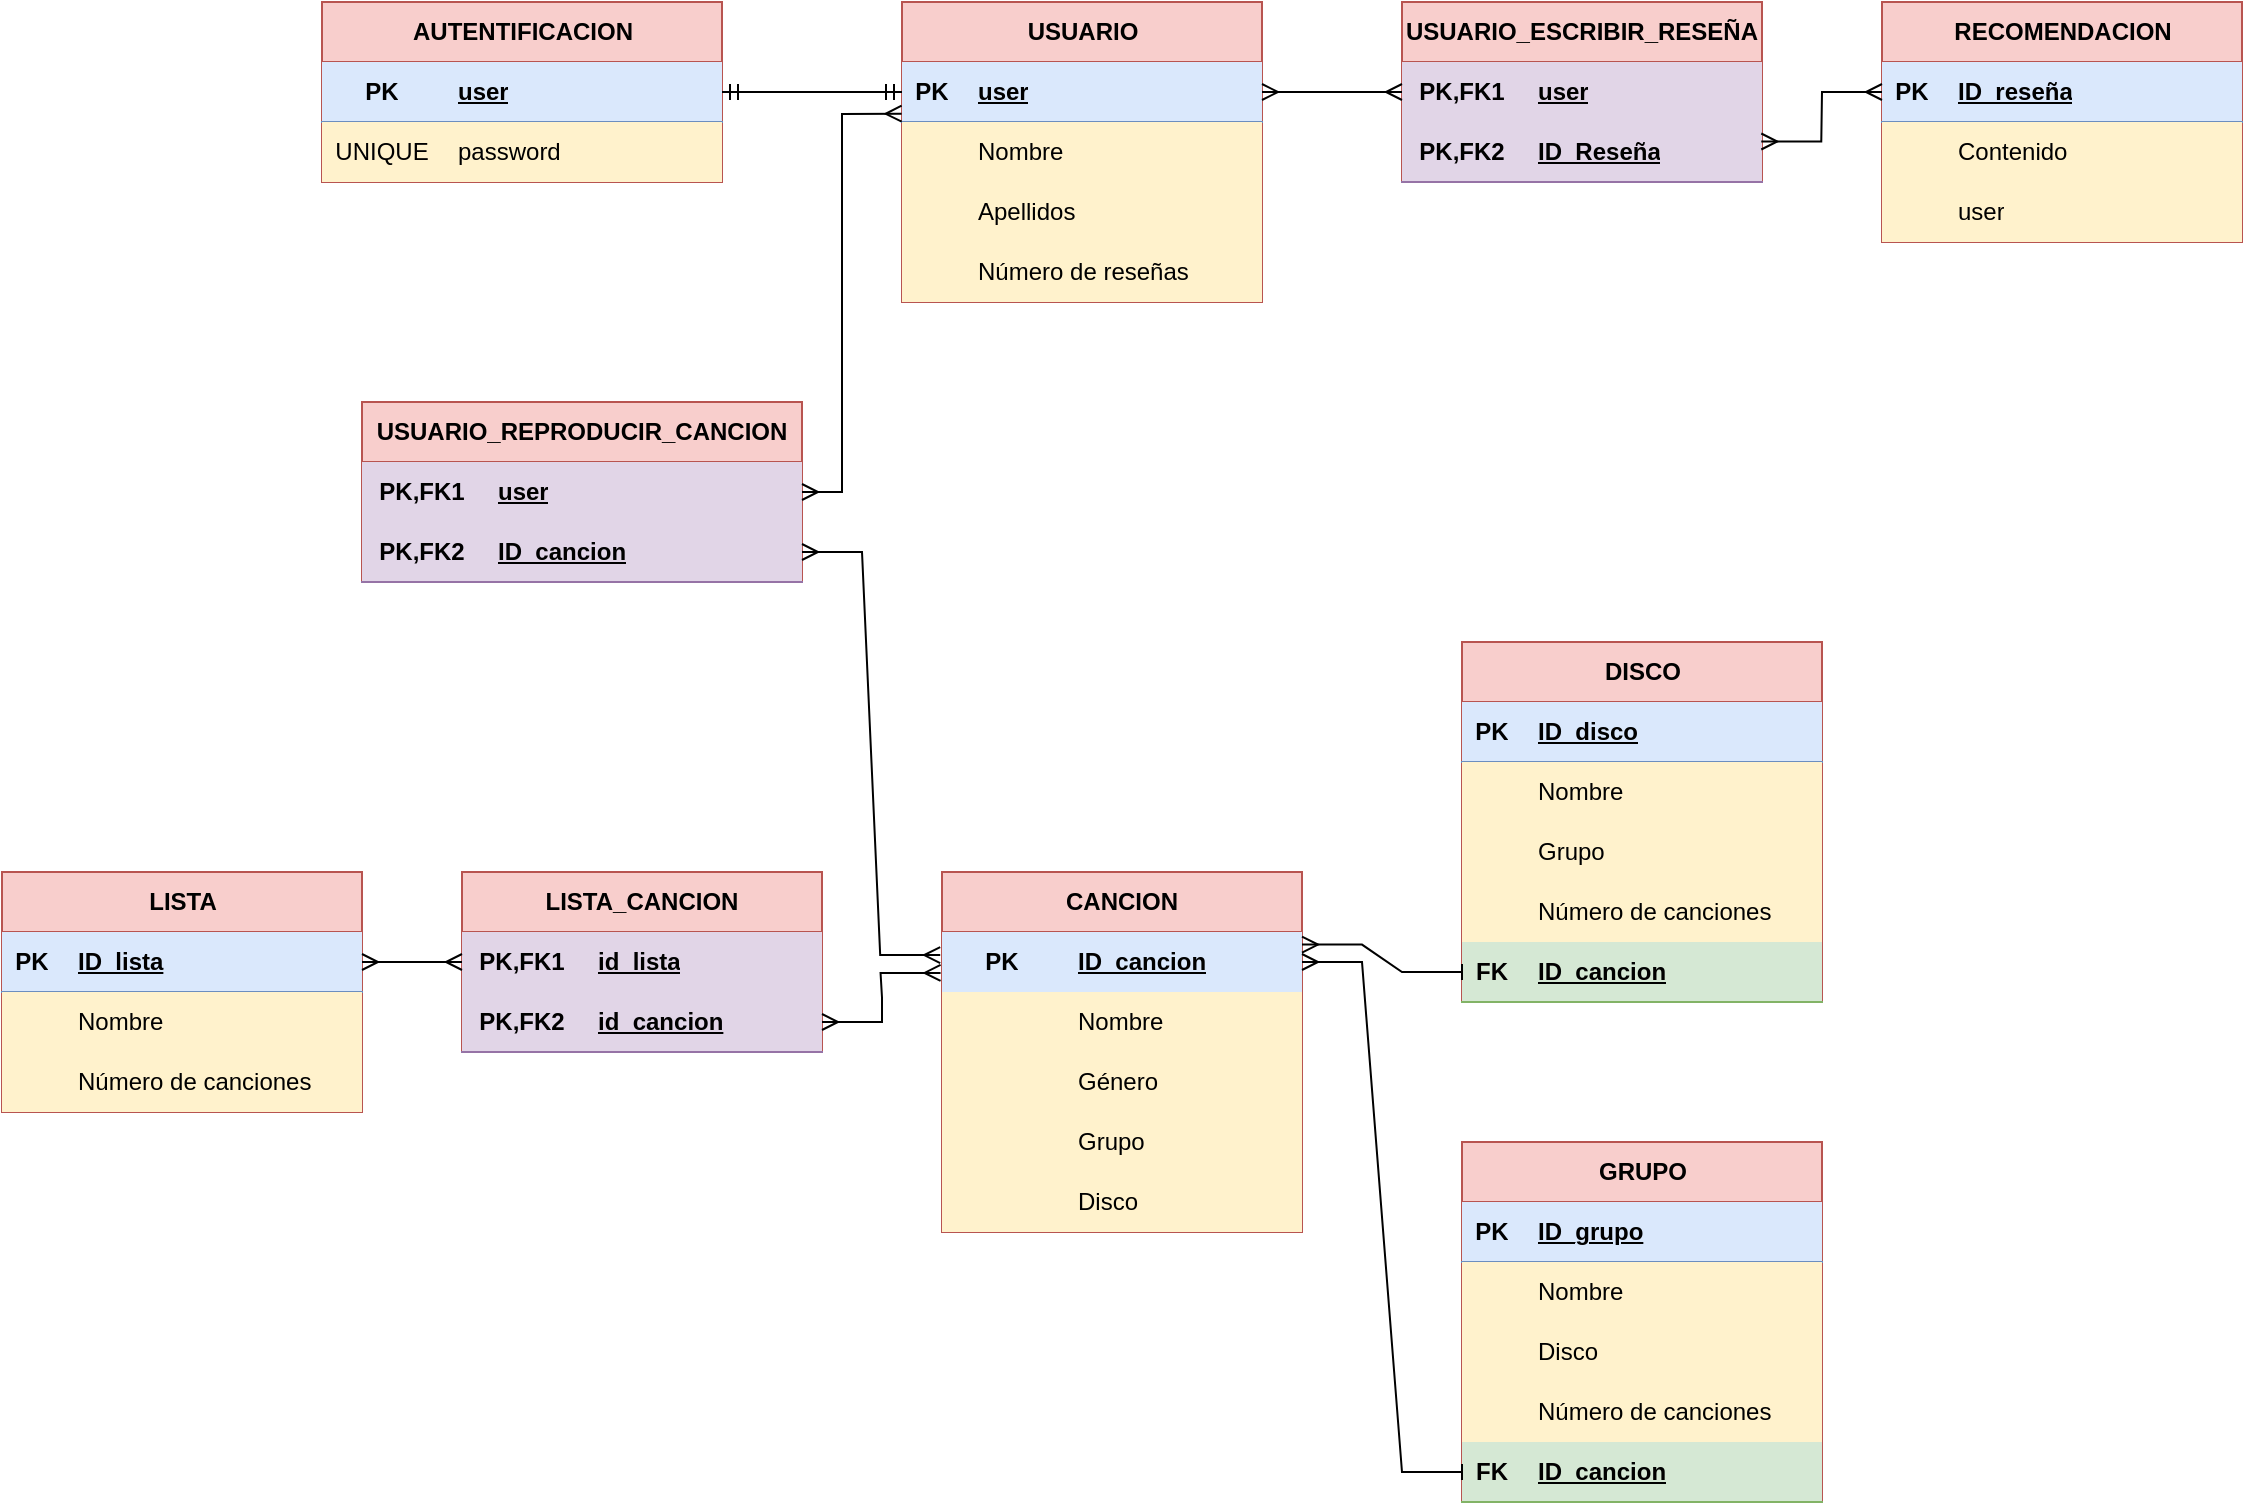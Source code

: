 <mxfile version="22.0.2" type="device">
  <diagram name="Page-1" id="u19qHABAnffXhkkjenkR">
    <mxGraphModel dx="2154" dy="833" grid="1" gridSize="10" guides="1" tooltips="1" connect="1" arrows="1" fold="1" page="1" pageScale="1" pageWidth="827" pageHeight="1169" math="0" shadow="0">
      <root>
        <mxCell id="0" />
        <mxCell id="1" parent="0" />
        <mxCell id="KxIIbMT4BTG4fqo_9uoB-1" value="LISTA" style="shape=table;startSize=30;container=1;collapsible=1;childLayout=tableLayout;fixedRows=1;rowLines=0;fontStyle=1;align=center;resizeLast=1;html=1;fillColor=#f8cecc;strokeColor=#b85450;" parent="1" vertex="1">
          <mxGeometry x="-110" y="505" width="180" height="120" as="geometry" />
        </mxCell>
        <mxCell id="KxIIbMT4BTG4fqo_9uoB-2" value="" style="shape=tableRow;horizontal=0;startSize=0;swimlaneHead=0;swimlaneBody=0;fillColor=#dae8fc;collapsible=0;dropTarget=0;points=[[0,0.5],[1,0.5]];portConstraint=eastwest;top=0;left=0;right=0;bottom=1;strokeColor=#6c8ebf;" parent="KxIIbMT4BTG4fqo_9uoB-1" vertex="1">
          <mxGeometry y="30" width="180" height="30" as="geometry" />
        </mxCell>
        <mxCell id="KxIIbMT4BTG4fqo_9uoB-3" value="PK" style="shape=partialRectangle;connectable=0;fillColor=none;top=0;left=0;bottom=0;right=0;fontStyle=1;overflow=hidden;whiteSpace=wrap;html=1;" parent="KxIIbMT4BTG4fqo_9uoB-2" vertex="1">
          <mxGeometry width="30" height="30" as="geometry">
            <mxRectangle width="30" height="30" as="alternateBounds" />
          </mxGeometry>
        </mxCell>
        <mxCell id="KxIIbMT4BTG4fqo_9uoB-4" value="ID_lista" style="shape=partialRectangle;connectable=0;fillColor=none;top=0;left=0;bottom=0;right=0;align=left;spacingLeft=6;fontStyle=5;overflow=hidden;whiteSpace=wrap;html=1;" parent="KxIIbMT4BTG4fqo_9uoB-2" vertex="1">
          <mxGeometry x="30" width="150" height="30" as="geometry">
            <mxRectangle width="150" height="30" as="alternateBounds" />
          </mxGeometry>
        </mxCell>
        <mxCell id="KxIIbMT4BTG4fqo_9uoB-5" value="" style="shape=tableRow;horizontal=0;startSize=0;swimlaneHead=0;swimlaneBody=0;fillColor=#fff2cc;collapsible=0;dropTarget=0;points=[[0,0.5],[1,0.5]];portConstraint=eastwest;top=0;left=0;right=0;bottom=0;strokeColor=#d6b656;" parent="KxIIbMT4BTG4fqo_9uoB-1" vertex="1">
          <mxGeometry y="60" width="180" height="30" as="geometry" />
        </mxCell>
        <mxCell id="KxIIbMT4BTG4fqo_9uoB-6" value="" style="shape=partialRectangle;connectable=0;fillColor=none;top=0;left=0;bottom=0;right=0;editable=1;overflow=hidden;whiteSpace=wrap;html=1;" parent="KxIIbMT4BTG4fqo_9uoB-5" vertex="1">
          <mxGeometry width="30" height="30" as="geometry">
            <mxRectangle width="30" height="30" as="alternateBounds" />
          </mxGeometry>
        </mxCell>
        <mxCell id="KxIIbMT4BTG4fqo_9uoB-7" value="Nombre" style="shape=partialRectangle;connectable=0;fillColor=none;top=0;left=0;bottom=0;right=0;align=left;spacingLeft=6;overflow=hidden;whiteSpace=wrap;html=1;" parent="KxIIbMT4BTG4fqo_9uoB-5" vertex="1">
          <mxGeometry x="30" width="150" height="30" as="geometry">
            <mxRectangle width="150" height="30" as="alternateBounds" />
          </mxGeometry>
        </mxCell>
        <mxCell id="KxIIbMT4BTG4fqo_9uoB-8" value="" style="shape=tableRow;horizontal=0;startSize=0;swimlaneHead=0;swimlaneBody=0;fillColor=#fff2cc;collapsible=0;dropTarget=0;points=[[0,0.5],[1,0.5]];portConstraint=eastwest;top=0;left=0;right=0;bottom=0;strokeColor=#d6b656;" parent="KxIIbMT4BTG4fqo_9uoB-1" vertex="1">
          <mxGeometry y="90" width="180" height="30" as="geometry" />
        </mxCell>
        <mxCell id="KxIIbMT4BTG4fqo_9uoB-9" value="" style="shape=partialRectangle;connectable=0;fillColor=none;top=0;left=0;bottom=0;right=0;editable=1;overflow=hidden;whiteSpace=wrap;html=1;" parent="KxIIbMT4BTG4fqo_9uoB-8" vertex="1">
          <mxGeometry width="30" height="30" as="geometry">
            <mxRectangle width="30" height="30" as="alternateBounds" />
          </mxGeometry>
        </mxCell>
        <mxCell id="KxIIbMT4BTG4fqo_9uoB-10" value="Número de canciones" style="shape=partialRectangle;connectable=0;fillColor=none;top=0;left=0;bottom=0;right=0;align=left;spacingLeft=6;overflow=hidden;whiteSpace=wrap;html=1;" parent="KxIIbMT4BTG4fqo_9uoB-8" vertex="1">
          <mxGeometry x="30" width="150" height="30" as="geometry">
            <mxRectangle width="150" height="30" as="alternateBounds" />
          </mxGeometry>
        </mxCell>
        <mxCell id="KxIIbMT4BTG4fqo_9uoB-14" value="DISCO" style="shape=table;startSize=30;container=1;collapsible=1;childLayout=tableLayout;fixedRows=1;rowLines=0;fontStyle=1;align=center;resizeLast=1;html=1;fillColor=#f8cecc;strokeColor=#b85450;" parent="1" vertex="1">
          <mxGeometry x="620" y="390" width="180" height="180" as="geometry" />
        </mxCell>
        <mxCell id="KxIIbMT4BTG4fqo_9uoB-15" value="" style="shape=tableRow;horizontal=0;startSize=0;swimlaneHead=0;swimlaneBody=0;fillColor=#dae8fc;collapsible=0;dropTarget=0;points=[[0,0.5],[1,0.5]];portConstraint=eastwest;top=0;left=0;right=0;bottom=1;strokeColor=#6c8ebf;" parent="KxIIbMT4BTG4fqo_9uoB-14" vertex="1">
          <mxGeometry y="30" width="180" height="30" as="geometry" />
        </mxCell>
        <mxCell id="KxIIbMT4BTG4fqo_9uoB-16" value="PK" style="shape=partialRectangle;connectable=0;fillColor=none;top=0;left=0;bottom=0;right=0;fontStyle=1;overflow=hidden;whiteSpace=wrap;html=1;" parent="KxIIbMT4BTG4fqo_9uoB-15" vertex="1">
          <mxGeometry width="30" height="30" as="geometry">
            <mxRectangle width="30" height="30" as="alternateBounds" />
          </mxGeometry>
        </mxCell>
        <mxCell id="KxIIbMT4BTG4fqo_9uoB-17" value="ID_disco" style="shape=partialRectangle;connectable=0;fillColor=none;top=0;left=0;bottom=0;right=0;align=left;spacingLeft=6;fontStyle=5;overflow=hidden;whiteSpace=wrap;html=1;" parent="KxIIbMT4BTG4fqo_9uoB-15" vertex="1">
          <mxGeometry x="30" width="150" height="30" as="geometry">
            <mxRectangle width="150" height="30" as="alternateBounds" />
          </mxGeometry>
        </mxCell>
        <mxCell id="KxIIbMT4BTG4fqo_9uoB-18" value="" style="shape=tableRow;horizontal=0;startSize=0;swimlaneHead=0;swimlaneBody=0;fillColor=#fff2cc;collapsible=0;dropTarget=0;points=[[0,0.5],[1,0.5]];portConstraint=eastwest;top=0;left=0;right=0;bottom=0;strokeColor=#d6b656;" parent="KxIIbMT4BTG4fqo_9uoB-14" vertex="1">
          <mxGeometry y="60" width="180" height="30" as="geometry" />
        </mxCell>
        <mxCell id="KxIIbMT4BTG4fqo_9uoB-19" value="" style="shape=partialRectangle;connectable=0;fillColor=none;top=0;left=0;bottom=0;right=0;editable=1;overflow=hidden;whiteSpace=wrap;html=1;" parent="KxIIbMT4BTG4fqo_9uoB-18" vertex="1">
          <mxGeometry width="30" height="30" as="geometry">
            <mxRectangle width="30" height="30" as="alternateBounds" />
          </mxGeometry>
        </mxCell>
        <mxCell id="KxIIbMT4BTG4fqo_9uoB-20" value="Nombre" style="shape=partialRectangle;connectable=0;fillColor=none;top=0;left=0;bottom=0;right=0;align=left;spacingLeft=6;overflow=hidden;whiteSpace=wrap;html=1;" parent="KxIIbMT4BTG4fqo_9uoB-18" vertex="1">
          <mxGeometry x="30" width="150" height="30" as="geometry">
            <mxRectangle width="150" height="30" as="alternateBounds" />
          </mxGeometry>
        </mxCell>
        <mxCell id="KxIIbMT4BTG4fqo_9uoB-21" value="" style="shape=tableRow;horizontal=0;startSize=0;swimlaneHead=0;swimlaneBody=0;fillColor=#fff2cc;collapsible=0;dropTarget=0;points=[[0,0.5],[1,0.5]];portConstraint=eastwest;top=0;left=0;right=0;bottom=0;strokeColor=#d6b656;" parent="KxIIbMT4BTG4fqo_9uoB-14" vertex="1">
          <mxGeometry y="90" width="180" height="30" as="geometry" />
        </mxCell>
        <mxCell id="KxIIbMT4BTG4fqo_9uoB-22" value="" style="shape=partialRectangle;connectable=0;fillColor=none;top=0;left=0;bottom=0;right=0;editable=1;overflow=hidden;whiteSpace=wrap;html=1;" parent="KxIIbMT4BTG4fqo_9uoB-21" vertex="1">
          <mxGeometry width="30" height="30" as="geometry">
            <mxRectangle width="30" height="30" as="alternateBounds" />
          </mxGeometry>
        </mxCell>
        <mxCell id="KxIIbMT4BTG4fqo_9uoB-23" value="Grupo" style="shape=partialRectangle;connectable=0;fillColor=none;top=0;left=0;bottom=0;right=0;align=left;spacingLeft=6;overflow=hidden;whiteSpace=wrap;html=1;" parent="KxIIbMT4BTG4fqo_9uoB-21" vertex="1">
          <mxGeometry x="30" width="150" height="30" as="geometry">
            <mxRectangle width="150" height="30" as="alternateBounds" />
          </mxGeometry>
        </mxCell>
        <mxCell id="KxIIbMT4BTG4fqo_9uoB-24" value="" style="shape=tableRow;horizontal=0;startSize=0;swimlaneHead=0;swimlaneBody=0;fillColor=#fff2cc;collapsible=0;dropTarget=0;points=[[0,0.5],[1,0.5]];portConstraint=eastwest;top=0;left=0;right=0;bottom=0;strokeColor=#d6b656;" parent="KxIIbMT4BTG4fqo_9uoB-14" vertex="1">
          <mxGeometry y="120" width="180" height="30" as="geometry" />
        </mxCell>
        <mxCell id="KxIIbMT4BTG4fqo_9uoB-25" value="" style="shape=partialRectangle;connectable=0;fillColor=none;top=0;left=0;bottom=0;right=0;editable=1;overflow=hidden;whiteSpace=wrap;html=1;" parent="KxIIbMT4BTG4fqo_9uoB-24" vertex="1">
          <mxGeometry width="30" height="30" as="geometry">
            <mxRectangle width="30" height="30" as="alternateBounds" />
          </mxGeometry>
        </mxCell>
        <mxCell id="KxIIbMT4BTG4fqo_9uoB-26" value="Número de canciones" style="shape=partialRectangle;connectable=0;fillColor=none;top=0;left=0;bottom=0;right=0;align=left;spacingLeft=6;overflow=hidden;whiteSpace=wrap;html=1;" parent="KxIIbMT4BTG4fqo_9uoB-24" vertex="1">
          <mxGeometry x="30" width="150" height="30" as="geometry">
            <mxRectangle width="150" height="30" as="alternateBounds" />
          </mxGeometry>
        </mxCell>
        <mxCell id="KxIIbMT4BTG4fqo_9uoB-62" value="" style="shape=tableRow;horizontal=0;startSize=0;swimlaneHead=0;swimlaneBody=0;fillColor=#d5e8d4;collapsible=0;dropTarget=0;points=[[0,0.5],[1,0.5]];portConstraint=eastwest;top=0;left=0;right=0;bottom=1;strokeColor=#82b366;" parent="KxIIbMT4BTG4fqo_9uoB-14" vertex="1">
          <mxGeometry y="150" width="180" height="30" as="geometry" />
        </mxCell>
        <mxCell id="KxIIbMT4BTG4fqo_9uoB-63" value="FK" style="shape=partialRectangle;connectable=0;fillColor=none;top=0;left=0;bottom=0;right=0;fontStyle=1;overflow=hidden;whiteSpace=wrap;html=1;" parent="KxIIbMT4BTG4fqo_9uoB-62" vertex="1">
          <mxGeometry width="30" height="30" as="geometry">
            <mxRectangle width="30" height="30" as="alternateBounds" />
          </mxGeometry>
        </mxCell>
        <mxCell id="KxIIbMT4BTG4fqo_9uoB-64" value="ID_cancion" style="shape=partialRectangle;connectable=0;fillColor=none;top=0;left=0;bottom=0;right=0;align=left;spacingLeft=6;fontStyle=5;overflow=hidden;whiteSpace=wrap;html=1;" parent="KxIIbMT4BTG4fqo_9uoB-62" vertex="1">
          <mxGeometry x="30" width="150" height="30" as="geometry">
            <mxRectangle width="150" height="30" as="alternateBounds" />
          </mxGeometry>
        </mxCell>
        <mxCell id="KxIIbMT4BTG4fqo_9uoB-27" value="CANCION" style="shape=table;startSize=30;container=1;collapsible=1;childLayout=tableLayout;fixedRows=1;rowLines=0;fontStyle=1;align=center;resizeLast=1;html=1;whiteSpace=wrap;fillColor=#f8cecc;strokeColor=#b85450;" parent="1" vertex="1">
          <mxGeometry x="360" y="505" width="180" height="180" as="geometry" />
        </mxCell>
        <mxCell id="KxIIbMT4BTG4fqo_9uoB-28" value="" style="shape=tableRow;horizontal=0;startSize=0;swimlaneHead=0;swimlaneBody=0;fillColor=#dae8fc;collapsible=0;dropTarget=0;points=[[0,0.5],[1,0.5]];portConstraint=eastwest;top=0;left=0;right=0;bottom=0;html=1;strokeColor=#6c8ebf;" parent="KxIIbMT4BTG4fqo_9uoB-27" vertex="1">
          <mxGeometry y="30" width="180" height="30" as="geometry" />
        </mxCell>
        <mxCell id="KxIIbMT4BTG4fqo_9uoB-29" value="PK" style="shape=partialRectangle;connectable=0;fillColor=none;top=0;left=0;bottom=0;right=0;fontStyle=1;overflow=hidden;html=1;whiteSpace=wrap;" parent="KxIIbMT4BTG4fqo_9uoB-28" vertex="1">
          <mxGeometry width="60" height="30" as="geometry">
            <mxRectangle width="60" height="30" as="alternateBounds" />
          </mxGeometry>
        </mxCell>
        <mxCell id="KxIIbMT4BTG4fqo_9uoB-30" value="ID_cancion" style="shape=partialRectangle;connectable=0;fillColor=none;top=0;left=0;bottom=0;right=0;align=left;spacingLeft=6;fontStyle=5;overflow=hidden;html=1;whiteSpace=wrap;" parent="KxIIbMT4BTG4fqo_9uoB-28" vertex="1">
          <mxGeometry x="60" width="120" height="30" as="geometry">
            <mxRectangle width="120" height="30" as="alternateBounds" />
          </mxGeometry>
        </mxCell>
        <mxCell id="KxIIbMT4BTG4fqo_9uoB-34" value="" style="shape=tableRow;horizontal=0;startSize=0;swimlaneHead=0;swimlaneBody=0;fillColor=#fff2cc;collapsible=0;dropTarget=0;points=[[0,0.5],[1,0.5]];portConstraint=eastwest;top=0;left=0;right=0;bottom=0;html=1;strokeColor=#d6b656;" parent="KxIIbMT4BTG4fqo_9uoB-27" vertex="1">
          <mxGeometry y="60" width="180" height="30" as="geometry" />
        </mxCell>
        <mxCell id="KxIIbMT4BTG4fqo_9uoB-35" value="" style="shape=partialRectangle;connectable=0;fillColor=none;top=0;left=0;bottom=0;right=0;editable=1;overflow=hidden;html=1;whiteSpace=wrap;" parent="KxIIbMT4BTG4fqo_9uoB-34" vertex="1">
          <mxGeometry width="60" height="30" as="geometry">
            <mxRectangle width="60" height="30" as="alternateBounds" />
          </mxGeometry>
        </mxCell>
        <mxCell id="KxIIbMT4BTG4fqo_9uoB-36" value="Nombre" style="shape=partialRectangle;connectable=0;fillColor=none;top=0;left=0;bottom=0;right=0;align=left;spacingLeft=6;overflow=hidden;html=1;whiteSpace=wrap;" parent="KxIIbMT4BTG4fqo_9uoB-34" vertex="1">
          <mxGeometry x="60" width="120" height="30" as="geometry">
            <mxRectangle width="120" height="30" as="alternateBounds" />
          </mxGeometry>
        </mxCell>
        <mxCell id="KxIIbMT4BTG4fqo_9uoB-37" value="" style="shape=tableRow;horizontal=0;startSize=0;swimlaneHead=0;swimlaneBody=0;fillColor=#fff2cc;collapsible=0;dropTarget=0;points=[[0,0.5],[1,0.5]];portConstraint=eastwest;top=0;left=0;right=0;bottom=0;html=1;strokeColor=#d6b656;" parent="KxIIbMT4BTG4fqo_9uoB-27" vertex="1">
          <mxGeometry y="90" width="180" height="30" as="geometry" />
        </mxCell>
        <mxCell id="KxIIbMT4BTG4fqo_9uoB-38" value="" style="shape=partialRectangle;connectable=0;fillColor=none;top=0;left=0;bottom=0;right=0;editable=1;overflow=hidden;html=1;whiteSpace=wrap;" parent="KxIIbMT4BTG4fqo_9uoB-37" vertex="1">
          <mxGeometry width="60" height="30" as="geometry">
            <mxRectangle width="60" height="30" as="alternateBounds" />
          </mxGeometry>
        </mxCell>
        <mxCell id="KxIIbMT4BTG4fqo_9uoB-39" value="Género" style="shape=partialRectangle;connectable=0;fillColor=none;top=0;left=0;bottom=0;right=0;align=left;spacingLeft=6;overflow=hidden;html=1;whiteSpace=wrap;" parent="KxIIbMT4BTG4fqo_9uoB-37" vertex="1">
          <mxGeometry x="60" width="120" height="30" as="geometry">
            <mxRectangle width="120" height="30" as="alternateBounds" />
          </mxGeometry>
        </mxCell>
        <mxCell id="KxIIbMT4BTG4fqo_9uoB-40" value="" style="shape=tableRow;horizontal=0;startSize=0;swimlaneHead=0;swimlaneBody=0;fillColor=#fff2cc;collapsible=0;dropTarget=0;points=[[0,0.5],[1,0.5]];portConstraint=eastwest;top=0;left=0;right=0;bottom=0;html=1;strokeColor=#d6b656;" parent="KxIIbMT4BTG4fqo_9uoB-27" vertex="1">
          <mxGeometry y="120" width="180" height="30" as="geometry" />
        </mxCell>
        <mxCell id="KxIIbMT4BTG4fqo_9uoB-41" value="" style="shape=partialRectangle;connectable=0;fillColor=none;top=0;left=0;bottom=0;right=0;editable=1;overflow=hidden;html=1;whiteSpace=wrap;" parent="KxIIbMT4BTG4fqo_9uoB-40" vertex="1">
          <mxGeometry width="60" height="30" as="geometry">
            <mxRectangle width="60" height="30" as="alternateBounds" />
          </mxGeometry>
        </mxCell>
        <mxCell id="KxIIbMT4BTG4fqo_9uoB-42" value="Grupo" style="shape=partialRectangle;connectable=0;fillColor=none;top=0;left=0;bottom=0;right=0;align=left;spacingLeft=6;overflow=hidden;html=1;whiteSpace=wrap;" parent="KxIIbMT4BTG4fqo_9uoB-40" vertex="1">
          <mxGeometry x="60" width="120" height="30" as="geometry">
            <mxRectangle width="120" height="30" as="alternateBounds" />
          </mxGeometry>
        </mxCell>
        <mxCell id="KxIIbMT4BTG4fqo_9uoB-43" value="" style="shape=tableRow;horizontal=0;startSize=0;swimlaneHead=0;swimlaneBody=0;fillColor=#fff2cc;collapsible=0;dropTarget=0;points=[[0,0.5],[1,0.5]];portConstraint=eastwest;top=0;left=0;right=0;bottom=0;html=1;strokeColor=#d6b656;" parent="KxIIbMT4BTG4fqo_9uoB-27" vertex="1">
          <mxGeometry y="150" width="180" height="30" as="geometry" />
        </mxCell>
        <mxCell id="KxIIbMT4BTG4fqo_9uoB-44" value="" style="shape=partialRectangle;connectable=0;fillColor=none;top=0;left=0;bottom=0;right=0;editable=1;overflow=hidden;html=1;whiteSpace=wrap;" parent="KxIIbMT4BTG4fqo_9uoB-43" vertex="1">
          <mxGeometry width="60" height="30" as="geometry">
            <mxRectangle width="60" height="30" as="alternateBounds" />
          </mxGeometry>
        </mxCell>
        <mxCell id="KxIIbMT4BTG4fqo_9uoB-45" value="Disco" style="shape=partialRectangle;connectable=0;fillColor=none;top=0;left=0;bottom=0;right=0;align=left;spacingLeft=6;overflow=hidden;html=1;whiteSpace=wrap;" parent="KxIIbMT4BTG4fqo_9uoB-43" vertex="1">
          <mxGeometry x="60" width="120" height="30" as="geometry">
            <mxRectangle width="120" height="30" as="alternateBounds" />
          </mxGeometry>
        </mxCell>
        <mxCell id="KxIIbMT4BTG4fqo_9uoB-47" value="LISTA_CANCION" style="shape=table;startSize=30;container=1;collapsible=1;childLayout=tableLayout;fixedRows=1;rowLines=0;fontStyle=1;align=center;resizeLast=1;html=1;whiteSpace=wrap;fillColor=#f8cecc;strokeColor=#b85450;" parent="1" vertex="1">
          <mxGeometry x="120" y="505" width="180" height="90" as="geometry" />
        </mxCell>
        <mxCell id="KxIIbMT4BTG4fqo_9uoB-48" value="" style="shape=tableRow;horizontal=0;startSize=0;swimlaneHead=0;swimlaneBody=0;fillColor=#e1d5e7;collapsible=0;dropTarget=0;points=[[0,0.5],[1,0.5]];portConstraint=eastwest;top=0;left=0;right=0;bottom=0;html=1;strokeColor=#9673a6;" parent="KxIIbMT4BTG4fqo_9uoB-47" vertex="1">
          <mxGeometry y="30" width="180" height="30" as="geometry" />
        </mxCell>
        <mxCell id="KxIIbMT4BTG4fqo_9uoB-49" value="PK,FK1" style="shape=partialRectangle;connectable=0;fillColor=none;top=0;left=0;bottom=0;right=0;fontStyle=1;overflow=hidden;html=1;whiteSpace=wrap;" parent="KxIIbMT4BTG4fqo_9uoB-48" vertex="1">
          <mxGeometry width="60" height="30" as="geometry">
            <mxRectangle width="60" height="30" as="alternateBounds" />
          </mxGeometry>
        </mxCell>
        <mxCell id="KxIIbMT4BTG4fqo_9uoB-50" value="id_lista" style="shape=partialRectangle;connectable=0;fillColor=none;top=0;left=0;bottom=0;right=0;align=left;spacingLeft=6;fontStyle=5;overflow=hidden;html=1;whiteSpace=wrap;" parent="KxIIbMT4BTG4fqo_9uoB-48" vertex="1">
          <mxGeometry x="60" width="120" height="30" as="geometry">
            <mxRectangle width="120" height="30" as="alternateBounds" />
          </mxGeometry>
        </mxCell>
        <mxCell id="KxIIbMT4BTG4fqo_9uoB-51" value="" style="shape=tableRow;horizontal=0;startSize=0;swimlaneHead=0;swimlaneBody=0;fillColor=#e1d5e7;collapsible=0;dropTarget=0;points=[[0,0.5],[1,0.5]];portConstraint=eastwest;top=0;left=0;right=0;bottom=1;html=1;strokeColor=#9673a6;" parent="KxIIbMT4BTG4fqo_9uoB-47" vertex="1">
          <mxGeometry y="60" width="180" height="30" as="geometry" />
        </mxCell>
        <mxCell id="KxIIbMT4BTG4fqo_9uoB-52" value="PK,FK2" style="shape=partialRectangle;connectable=0;fillColor=none;top=0;left=0;bottom=0;right=0;fontStyle=1;overflow=hidden;html=1;whiteSpace=wrap;" parent="KxIIbMT4BTG4fqo_9uoB-51" vertex="1">
          <mxGeometry width="60" height="30" as="geometry">
            <mxRectangle width="60" height="30" as="alternateBounds" />
          </mxGeometry>
        </mxCell>
        <mxCell id="KxIIbMT4BTG4fqo_9uoB-53" value="id_cancion" style="shape=partialRectangle;connectable=0;fillColor=none;top=0;left=0;bottom=0;right=0;align=left;spacingLeft=6;fontStyle=5;overflow=hidden;html=1;whiteSpace=wrap;" parent="KxIIbMT4BTG4fqo_9uoB-51" vertex="1">
          <mxGeometry x="60" width="120" height="30" as="geometry">
            <mxRectangle width="120" height="30" as="alternateBounds" />
          </mxGeometry>
        </mxCell>
        <mxCell id="KxIIbMT4BTG4fqo_9uoB-60" value="" style="edgeStyle=entityRelationEdgeStyle;fontSize=12;html=1;endArrow=ERmany;startArrow=ERmany;rounded=0;exitX=1;exitY=0.5;exitDx=0;exitDy=0;entryX=0;entryY=0.5;entryDx=0;entryDy=0;" parent="1" source="KxIIbMT4BTG4fqo_9uoB-2" target="KxIIbMT4BTG4fqo_9uoB-48" edge="1">
          <mxGeometry width="100" height="100" relative="1" as="geometry">
            <mxPoint x="220" y="110" as="sourcePoint" />
            <mxPoint x="320" y="10" as="targetPoint" />
          </mxGeometry>
        </mxCell>
        <mxCell id="KxIIbMT4BTG4fqo_9uoB-61" value="" style="edgeStyle=entityRelationEdgeStyle;fontSize=12;html=1;endArrow=ERmany;startArrow=ERmany;rounded=0;exitX=1;exitY=0.5;exitDx=0;exitDy=0;entryX=-0.004;entryY=0.683;entryDx=0;entryDy=0;entryPerimeter=0;" parent="1" source="KxIIbMT4BTG4fqo_9uoB-51" target="KxIIbMT4BTG4fqo_9uoB-28" edge="1">
          <mxGeometry width="100" height="100" relative="1" as="geometry">
            <mxPoint x="414" y="260" as="sourcePoint" />
            <mxPoint x="490" y="480" as="targetPoint" />
            <Array as="points">
              <mxPoint x="514" y="130" />
            </Array>
          </mxGeometry>
        </mxCell>
        <mxCell id="KxIIbMT4BTG4fqo_9uoB-66" value="" style="edgeStyle=entityRelationEdgeStyle;fontSize=12;html=1;endArrow=baseDash;rounded=0;entryX=0;entryY=0.5;entryDx=0;entryDy=0;endFill=0;startArrow=ERmany;startFill=0;exitX=1;exitY=0.21;exitDx=0;exitDy=0;exitPerimeter=0;" parent="1" source="KxIIbMT4BTG4fqo_9uoB-28" target="KxIIbMT4BTG4fqo_9uoB-62" edge="1">
          <mxGeometry width="100" height="100" relative="1" as="geometry">
            <mxPoint x="690" y="475" as="sourcePoint" />
            <mxPoint x="850" as="targetPoint" />
          </mxGeometry>
        </mxCell>
        <mxCell id="KxIIbMT4BTG4fqo_9uoB-67" value="AUTENTIFICACION" style="shape=table;startSize=30;container=1;collapsible=1;childLayout=tableLayout;fixedRows=1;rowLines=0;fontStyle=1;align=center;resizeLast=1;html=1;fillColor=#f8cecc;strokeColor=#b85450;" parent="1" vertex="1">
          <mxGeometry x="50" y="70" width="200" height="90" as="geometry" />
        </mxCell>
        <mxCell id="KxIIbMT4BTG4fqo_9uoB-68" value="" style="shape=tableRow;horizontal=0;startSize=0;swimlaneHead=0;swimlaneBody=0;fillColor=#dae8fc;collapsible=0;dropTarget=0;points=[[0,0.5],[1,0.5]];portConstraint=eastwest;top=0;left=0;right=0;bottom=1;strokeColor=#6c8ebf;" parent="KxIIbMT4BTG4fqo_9uoB-67" vertex="1">
          <mxGeometry y="30" width="200" height="30" as="geometry" />
        </mxCell>
        <mxCell id="KxIIbMT4BTG4fqo_9uoB-69" value="PK" style="shape=partialRectangle;connectable=0;fillColor=none;top=0;left=0;bottom=0;right=0;fontStyle=1;overflow=hidden;whiteSpace=wrap;html=1;" parent="KxIIbMT4BTG4fqo_9uoB-68" vertex="1">
          <mxGeometry width="60" height="30" as="geometry">
            <mxRectangle width="60" height="30" as="alternateBounds" />
          </mxGeometry>
        </mxCell>
        <mxCell id="KxIIbMT4BTG4fqo_9uoB-70" value="user" style="shape=partialRectangle;connectable=0;fillColor=none;top=0;left=0;bottom=0;right=0;align=left;spacingLeft=6;fontStyle=5;overflow=hidden;whiteSpace=wrap;html=1;" parent="KxIIbMT4BTG4fqo_9uoB-68" vertex="1">
          <mxGeometry x="60" width="140" height="30" as="geometry">
            <mxRectangle width="140" height="30" as="alternateBounds" />
          </mxGeometry>
        </mxCell>
        <mxCell id="KxIIbMT4BTG4fqo_9uoB-71" value="" style="shape=tableRow;horizontal=0;startSize=0;swimlaneHead=0;swimlaneBody=0;fillColor=#fff2cc;collapsible=0;dropTarget=0;points=[[0,0.5],[1,0.5]];portConstraint=eastwest;top=0;left=0;right=0;bottom=0;strokeColor=#d6b656;" parent="KxIIbMT4BTG4fqo_9uoB-67" vertex="1">
          <mxGeometry y="60" width="200" height="30" as="geometry" />
        </mxCell>
        <mxCell id="KxIIbMT4BTG4fqo_9uoB-72" value="UNIQUE" style="shape=partialRectangle;connectable=0;fillColor=none;top=0;left=0;bottom=0;right=0;editable=1;overflow=hidden;whiteSpace=wrap;html=1;" parent="KxIIbMT4BTG4fqo_9uoB-71" vertex="1">
          <mxGeometry width="60" height="30" as="geometry">
            <mxRectangle width="60" height="30" as="alternateBounds" />
          </mxGeometry>
        </mxCell>
        <mxCell id="KxIIbMT4BTG4fqo_9uoB-73" value="password" style="shape=partialRectangle;connectable=0;fillColor=none;top=0;left=0;bottom=0;right=0;align=left;spacingLeft=6;overflow=hidden;whiteSpace=wrap;html=1;" parent="KxIIbMT4BTG4fqo_9uoB-71" vertex="1">
          <mxGeometry x="60" width="140" height="30" as="geometry">
            <mxRectangle width="140" height="30" as="alternateBounds" />
          </mxGeometry>
        </mxCell>
        <mxCell id="KxIIbMT4BTG4fqo_9uoB-80" value="GRUPO" style="shape=table;startSize=30;container=1;collapsible=1;childLayout=tableLayout;fixedRows=1;rowLines=0;fontStyle=1;align=center;resizeLast=1;html=1;fillColor=#f8cecc;strokeColor=#b85450;" parent="1" vertex="1">
          <mxGeometry x="620" y="640" width="180" height="180" as="geometry" />
        </mxCell>
        <mxCell id="KxIIbMT4BTG4fqo_9uoB-81" value="" style="shape=tableRow;horizontal=0;startSize=0;swimlaneHead=0;swimlaneBody=0;fillColor=#dae8fc;collapsible=0;dropTarget=0;points=[[0,0.5],[1,0.5]];portConstraint=eastwest;top=0;left=0;right=0;bottom=1;strokeColor=#6c8ebf;" parent="KxIIbMT4BTG4fqo_9uoB-80" vertex="1">
          <mxGeometry y="30" width="180" height="30" as="geometry" />
        </mxCell>
        <mxCell id="KxIIbMT4BTG4fqo_9uoB-82" value="PK" style="shape=partialRectangle;connectable=0;fillColor=none;top=0;left=0;bottom=0;right=0;fontStyle=1;overflow=hidden;whiteSpace=wrap;html=1;" parent="KxIIbMT4BTG4fqo_9uoB-81" vertex="1">
          <mxGeometry width="30" height="30" as="geometry">
            <mxRectangle width="30" height="30" as="alternateBounds" />
          </mxGeometry>
        </mxCell>
        <mxCell id="KxIIbMT4BTG4fqo_9uoB-83" value="ID_grupo" style="shape=partialRectangle;connectable=0;fillColor=none;top=0;left=0;bottom=0;right=0;align=left;spacingLeft=6;fontStyle=5;overflow=hidden;whiteSpace=wrap;html=1;" parent="KxIIbMT4BTG4fqo_9uoB-81" vertex="1">
          <mxGeometry x="30" width="150" height="30" as="geometry">
            <mxRectangle width="150" height="30" as="alternateBounds" />
          </mxGeometry>
        </mxCell>
        <mxCell id="KxIIbMT4BTG4fqo_9uoB-84" value="" style="shape=tableRow;horizontal=0;startSize=0;swimlaneHead=0;swimlaneBody=0;fillColor=#fff2cc;collapsible=0;dropTarget=0;points=[[0,0.5],[1,0.5]];portConstraint=eastwest;top=0;left=0;right=0;bottom=0;strokeColor=#d6b656;" parent="KxIIbMT4BTG4fqo_9uoB-80" vertex="1">
          <mxGeometry y="60" width="180" height="30" as="geometry" />
        </mxCell>
        <mxCell id="KxIIbMT4BTG4fqo_9uoB-85" value="" style="shape=partialRectangle;connectable=0;fillColor=none;top=0;left=0;bottom=0;right=0;editable=1;overflow=hidden;whiteSpace=wrap;html=1;" parent="KxIIbMT4BTG4fqo_9uoB-84" vertex="1">
          <mxGeometry width="30" height="30" as="geometry">
            <mxRectangle width="30" height="30" as="alternateBounds" />
          </mxGeometry>
        </mxCell>
        <mxCell id="KxIIbMT4BTG4fqo_9uoB-86" value="Nombre" style="shape=partialRectangle;connectable=0;fillColor=none;top=0;left=0;bottom=0;right=0;align=left;spacingLeft=6;overflow=hidden;whiteSpace=wrap;html=1;" parent="KxIIbMT4BTG4fqo_9uoB-84" vertex="1">
          <mxGeometry x="30" width="150" height="30" as="geometry">
            <mxRectangle width="150" height="30" as="alternateBounds" />
          </mxGeometry>
        </mxCell>
        <mxCell id="KxIIbMT4BTG4fqo_9uoB-87" value="" style="shape=tableRow;horizontal=0;startSize=0;swimlaneHead=0;swimlaneBody=0;fillColor=#fff2cc;collapsible=0;dropTarget=0;points=[[0,0.5],[1,0.5]];portConstraint=eastwest;top=0;left=0;right=0;bottom=0;strokeColor=#d6b656;" parent="KxIIbMT4BTG4fqo_9uoB-80" vertex="1">
          <mxGeometry y="90" width="180" height="30" as="geometry" />
        </mxCell>
        <mxCell id="KxIIbMT4BTG4fqo_9uoB-88" value="" style="shape=partialRectangle;connectable=0;fillColor=none;top=0;left=0;bottom=0;right=0;editable=1;overflow=hidden;whiteSpace=wrap;html=1;" parent="KxIIbMT4BTG4fqo_9uoB-87" vertex="1">
          <mxGeometry width="30" height="30" as="geometry">
            <mxRectangle width="30" height="30" as="alternateBounds" />
          </mxGeometry>
        </mxCell>
        <mxCell id="KxIIbMT4BTG4fqo_9uoB-89" value="Disco" style="shape=partialRectangle;connectable=0;fillColor=none;top=0;left=0;bottom=0;right=0;align=left;spacingLeft=6;overflow=hidden;whiteSpace=wrap;html=1;" parent="KxIIbMT4BTG4fqo_9uoB-87" vertex="1">
          <mxGeometry x="30" width="150" height="30" as="geometry">
            <mxRectangle width="150" height="30" as="alternateBounds" />
          </mxGeometry>
        </mxCell>
        <mxCell id="KxIIbMT4BTG4fqo_9uoB-90" value="" style="shape=tableRow;horizontal=0;startSize=0;swimlaneHead=0;swimlaneBody=0;fillColor=#fff2cc;collapsible=0;dropTarget=0;points=[[0,0.5],[1,0.5]];portConstraint=eastwest;top=0;left=0;right=0;bottom=0;strokeColor=#d6b656;" parent="KxIIbMT4BTG4fqo_9uoB-80" vertex="1">
          <mxGeometry y="120" width="180" height="30" as="geometry" />
        </mxCell>
        <mxCell id="KxIIbMT4BTG4fqo_9uoB-91" value="" style="shape=partialRectangle;connectable=0;fillColor=none;top=0;left=0;bottom=0;right=0;editable=1;overflow=hidden;whiteSpace=wrap;html=1;" parent="KxIIbMT4BTG4fqo_9uoB-90" vertex="1">
          <mxGeometry width="30" height="30" as="geometry">
            <mxRectangle width="30" height="30" as="alternateBounds" />
          </mxGeometry>
        </mxCell>
        <mxCell id="KxIIbMT4BTG4fqo_9uoB-92" value="Número de canciones" style="shape=partialRectangle;connectable=0;fillColor=none;top=0;left=0;bottom=0;right=0;align=left;spacingLeft=6;overflow=hidden;whiteSpace=wrap;html=1;" parent="KxIIbMT4BTG4fqo_9uoB-90" vertex="1">
          <mxGeometry x="30" width="150" height="30" as="geometry">
            <mxRectangle width="150" height="30" as="alternateBounds" />
          </mxGeometry>
        </mxCell>
        <mxCell id="fqlrewZLbPxRjD2J9ihV-3" value="" style="shape=tableRow;horizontal=0;startSize=0;swimlaneHead=0;swimlaneBody=0;fillColor=#d5e8d4;collapsible=0;dropTarget=0;points=[[0,0.5],[1,0.5]];portConstraint=eastwest;top=0;left=0;right=0;bottom=1;strokeColor=#82b366;" vertex="1" parent="KxIIbMT4BTG4fqo_9uoB-80">
          <mxGeometry y="150" width="180" height="30" as="geometry" />
        </mxCell>
        <mxCell id="fqlrewZLbPxRjD2J9ihV-4" value="FK" style="shape=partialRectangle;connectable=0;fillColor=none;top=0;left=0;bottom=0;right=0;fontStyle=1;overflow=hidden;whiteSpace=wrap;html=1;" vertex="1" parent="fqlrewZLbPxRjD2J9ihV-3">
          <mxGeometry width="30" height="30" as="geometry">
            <mxRectangle width="30" height="30" as="alternateBounds" />
          </mxGeometry>
        </mxCell>
        <mxCell id="fqlrewZLbPxRjD2J9ihV-5" value="ID_cancion" style="shape=partialRectangle;connectable=0;fillColor=none;top=0;left=0;bottom=0;right=0;align=left;spacingLeft=6;fontStyle=5;overflow=hidden;whiteSpace=wrap;html=1;" vertex="1" parent="fqlrewZLbPxRjD2J9ihV-3">
          <mxGeometry x="30" width="150" height="30" as="geometry">
            <mxRectangle width="150" height="30" as="alternateBounds" />
          </mxGeometry>
        </mxCell>
        <mxCell id="KxIIbMT4BTG4fqo_9uoB-93" value="USUARIO" style="shape=table;startSize=30;container=1;collapsible=1;childLayout=tableLayout;fixedRows=1;rowLines=0;fontStyle=1;align=center;resizeLast=1;html=1;fillColor=#f8cecc;strokeColor=#b85450;" parent="1" vertex="1">
          <mxGeometry x="340" y="70" width="180" height="150" as="geometry" />
        </mxCell>
        <mxCell id="KxIIbMT4BTG4fqo_9uoB-94" value="" style="shape=tableRow;horizontal=0;startSize=0;swimlaneHead=0;swimlaneBody=0;fillColor=#dae8fc;collapsible=0;dropTarget=0;points=[[0,0.5],[1,0.5]];portConstraint=eastwest;top=0;left=0;right=0;bottom=1;strokeColor=#6c8ebf;" parent="KxIIbMT4BTG4fqo_9uoB-93" vertex="1">
          <mxGeometry y="30" width="180" height="30" as="geometry" />
        </mxCell>
        <mxCell id="KxIIbMT4BTG4fqo_9uoB-95" value="PK" style="shape=partialRectangle;connectable=0;fillColor=none;top=0;left=0;bottom=0;right=0;fontStyle=1;overflow=hidden;whiteSpace=wrap;html=1;" parent="KxIIbMT4BTG4fqo_9uoB-94" vertex="1">
          <mxGeometry width="30" height="30" as="geometry">
            <mxRectangle width="30" height="30" as="alternateBounds" />
          </mxGeometry>
        </mxCell>
        <mxCell id="KxIIbMT4BTG4fqo_9uoB-96" value="user" style="shape=partialRectangle;connectable=0;fillColor=none;top=0;left=0;bottom=0;right=0;align=left;spacingLeft=6;fontStyle=5;overflow=hidden;whiteSpace=wrap;html=1;" parent="KxIIbMT4BTG4fqo_9uoB-94" vertex="1">
          <mxGeometry x="30" width="150" height="30" as="geometry">
            <mxRectangle width="150" height="30" as="alternateBounds" />
          </mxGeometry>
        </mxCell>
        <mxCell id="KxIIbMT4BTG4fqo_9uoB-97" value="" style="shape=tableRow;horizontal=0;startSize=0;swimlaneHead=0;swimlaneBody=0;fillColor=#fff2cc;collapsible=0;dropTarget=0;points=[[0,0.5],[1,0.5]];portConstraint=eastwest;top=0;left=0;right=0;bottom=0;strokeColor=#d6b656;" parent="KxIIbMT4BTG4fqo_9uoB-93" vertex="1">
          <mxGeometry y="60" width="180" height="30" as="geometry" />
        </mxCell>
        <mxCell id="KxIIbMT4BTG4fqo_9uoB-98" value="" style="shape=partialRectangle;connectable=0;fillColor=none;top=0;left=0;bottom=0;right=0;editable=1;overflow=hidden;whiteSpace=wrap;html=1;" parent="KxIIbMT4BTG4fqo_9uoB-97" vertex="1">
          <mxGeometry width="30" height="30" as="geometry">
            <mxRectangle width="30" height="30" as="alternateBounds" />
          </mxGeometry>
        </mxCell>
        <mxCell id="KxIIbMT4BTG4fqo_9uoB-99" value="Nombre" style="shape=partialRectangle;connectable=0;fillColor=none;top=0;left=0;bottom=0;right=0;align=left;spacingLeft=6;overflow=hidden;whiteSpace=wrap;html=1;" parent="KxIIbMT4BTG4fqo_9uoB-97" vertex="1">
          <mxGeometry x="30" width="150" height="30" as="geometry">
            <mxRectangle width="150" height="30" as="alternateBounds" />
          </mxGeometry>
        </mxCell>
        <mxCell id="KxIIbMT4BTG4fqo_9uoB-100" value="" style="shape=tableRow;horizontal=0;startSize=0;swimlaneHead=0;swimlaneBody=0;fillColor=#fff2cc;collapsible=0;dropTarget=0;points=[[0,0.5],[1,0.5]];portConstraint=eastwest;top=0;left=0;right=0;bottom=0;strokeColor=#d6b656;" parent="KxIIbMT4BTG4fqo_9uoB-93" vertex="1">
          <mxGeometry y="90" width="180" height="30" as="geometry" />
        </mxCell>
        <mxCell id="KxIIbMT4BTG4fqo_9uoB-101" value="" style="shape=partialRectangle;connectable=0;fillColor=none;top=0;left=0;bottom=0;right=0;editable=1;overflow=hidden;whiteSpace=wrap;html=1;" parent="KxIIbMT4BTG4fqo_9uoB-100" vertex="1">
          <mxGeometry width="30" height="30" as="geometry">
            <mxRectangle width="30" height="30" as="alternateBounds" />
          </mxGeometry>
        </mxCell>
        <mxCell id="KxIIbMT4BTG4fqo_9uoB-102" value="Apellidos" style="shape=partialRectangle;connectable=0;fillColor=none;top=0;left=0;bottom=0;right=0;align=left;spacingLeft=6;overflow=hidden;whiteSpace=wrap;html=1;" parent="KxIIbMT4BTG4fqo_9uoB-100" vertex="1">
          <mxGeometry x="30" width="150" height="30" as="geometry">
            <mxRectangle width="150" height="30" as="alternateBounds" />
          </mxGeometry>
        </mxCell>
        <mxCell id="KxIIbMT4BTG4fqo_9uoB-103" value="" style="shape=tableRow;horizontal=0;startSize=0;swimlaneHead=0;swimlaneBody=0;fillColor=#fff2cc;collapsible=0;dropTarget=0;points=[[0,0.5],[1,0.5]];portConstraint=eastwest;top=0;left=0;right=0;bottom=0;strokeColor=#d6b656;" parent="KxIIbMT4BTG4fqo_9uoB-93" vertex="1">
          <mxGeometry y="120" width="180" height="30" as="geometry" />
        </mxCell>
        <mxCell id="KxIIbMT4BTG4fqo_9uoB-104" value="" style="shape=partialRectangle;connectable=0;fillColor=none;top=0;left=0;bottom=0;right=0;editable=1;overflow=hidden;whiteSpace=wrap;html=1;" parent="KxIIbMT4BTG4fqo_9uoB-103" vertex="1">
          <mxGeometry width="30" height="30" as="geometry">
            <mxRectangle width="30" height="30" as="alternateBounds" />
          </mxGeometry>
        </mxCell>
        <mxCell id="KxIIbMT4BTG4fqo_9uoB-105" value="Número de reseñas" style="shape=partialRectangle;connectable=0;fillColor=none;top=0;left=0;bottom=0;right=0;align=left;spacingLeft=6;overflow=hidden;whiteSpace=wrap;html=1;" parent="KxIIbMT4BTG4fqo_9uoB-103" vertex="1">
          <mxGeometry x="30" width="150" height="30" as="geometry">
            <mxRectangle width="150" height="30" as="alternateBounds" />
          </mxGeometry>
        </mxCell>
        <mxCell id="KxIIbMT4BTG4fqo_9uoB-106" value="RECOMENDACION" style="shape=table;startSize=30;container=1;collapsible=1;childLayout=tableLayout;fixedRows=1;rowLines=0;fontStyle=1;align=center;resizeLast=1;html=1;fillColor=#f8cecc;strokeColor=#b85450;" parent="1" vertex="1">
          <mxGeometry x="830" y="70" width="180" height="120" as="geometry" />
        </mxCell>
        <mxCell id="KxIIbMT4BTG4fqo_9uoB-107" value="" style="shape=tableRow;horizontal=0;startSize=0;swimlaneHead=0;swimlaneBody=0;fillColor=#dae8fc;collapsible=0;dropTarget=0;points=[[0,0.5],[1,0.5]];portConstraint=eastwest;top=0;left=0;right=0;bottom=1;strokeColor=#6c8ebf;" parent="KxIIbMT4BTG4fqo_9uoB-106" vertex="1">
          <mxGeometry y="30" width="180" height="30" as="geometry" />
        </mxCell>
        <mxCell id="KxIIbMT4BTG4fqo_9uoB-108" value="PK" style="shape=partialRectangle;connectable=0;fillColor=none;top=0;left=0;bottom=0;right=0;fontStyle=1;overflow=hidden;whiteSpace=wrap;html=1;" parent="KxIIbMT4BTG4fqo_9uoB-107" vertex="1">
          <mxGeometry width="30" height="30" as="geometry">
            <mxRectangle width="30" height="30" as="alternateBounds" />
          </mxGeometry>
        </mxCell>
        <mxCell id="KxIIbMT4BTG4fqo_9uoB-109" value="ID_reseña" style="shape=partialRectangle;connectable=0;fillColor=none;top=0;left=0;bottom=0;right=0;align=left;spacingLeft=6;fontStyle=5;overflow=hidden;whiteSpace=wrap;html=1;" parent="KxIIbMT4BTG4fqo_9uoB-107" vertex="1">
          <mxGeometry x="30" width="150" height="30" as="geometry">
            <mxRectangle width="150" height="30" as="alternateBounds" />
          </mxGeometry>
        </mxCell>
        <mxCell id="KxIIbMT4BTG4fqo_9uoB-110" value="" style="shape=tableRow;horizontal=0;startSize=0;swimlaneHead=0;swimlaneBody=0;fillColor=#fff2cc;collapsible=0;dropTarget=0;points=[[0,0.5],[1,0.5]];portConstraint=eastwest;top=0;left=0;right=0;bottom=0;strokeColor=#d6b656;" parent="KxIIbMT4BTG4fqo_9uoB-106" vertex="1">
          <mxGeometry y="60" width="180" height="30" as="geometry" />
        </mxCell>
        <mxCell id="KxIIbMT4BTG4fqo_9uoB-111" value="" style="shape=partialRectangle;connectable=0;fillColor=none;top=0;left=0;bottom=0;right=0;editable=1;overflow=hidden;whiteSpace=wrap;html=1;" parent="KxIIbMT4BTG4fqo_9uoB-110" vertex="1">
          <mxGeometry width="30" height="30" as="geometry">
            <mxRectangle width="30" height="30" as="alternateBounds" />
          </mxGeometry>
        </mxCell>
        <mxCell id="KxIIbMT4BTG4fqo_9uoB-112" value="Contenido" style="shape=partialRectangle;connectable=0;fillColor=none;top=0;left=0;bottom=0;right=0;align=left;spacingLeft=6;overflow=hidden;whiteSpace=wrap;html=1;" parent="KxIIbMT4BTG4fqo_9uoB-110" vertex="1">
          <mxGeometry x="30" width="150" height="30" as="geometry">
            <mxRectangle width="150" height="30" as="alternateBounds" />
          </mxGeometry>
        </mxCell>
        <mxCell id="KxIIbMT4BTG4fqo_9uoB-113" value="" style="shape=tableRow;horizontal=0;startSize=0;swimlaneHead=0;swimlaneBody=0;fillColor=#fff2cc;collapsible=0;dropTarget=0;points=[[0,0.5],[1,0.5]];portConstraint=eastwest;top=0;left=0;right=0;bottom=0;strokeColor=#d6b656;" parent="KxIIbMT4BTG4fqo_9uoB-106" vertex="1">
          <mxGeometry y="90" width="180" height="30" as="geometry" />
        </mxCell>
        <mxCell id="KxIIbMT4BTG4fqo_9uoB-114" value="" style="shape=partialRectangle;connectable=0;fillColor=none;top=0;left=0;bottom=0;right=0;editable=1;overflow=hidden;whiteSpace=wrap;html=1;" parent="KxIIbMT4BTG4fqo_9uoB-113" vertex="1">
          <mxGeometry width="30" height="30" as="geometry">
            <mxRectangle width="30" height="30" as="alternateBounds" />
          </mxGeometry>
        </mxCell>
        <mxCell id="KxIIbMT4BTG4fqo_9uoB-115" value="user" style="shape=partialRectangle;connectable=0;fillColor=none;top=0;left=0;bottom=0;right=0;align=left;spacingLeft=6;overflow=hidden;whiteSpace=wrap;html=1;" parent="KxIIbMT4BTG4fqo_9uoB-113" vertex="1">
          <mxGeometry x="30" width="150" height="30" as="geometry">
            <mxRectangle width="150" height="30" as="alternateBounds" />
          </mxGeometry>
        </mxCell>
        <mxCell id="fqlrewZLbPxRjD2J9ihV-2" value="" style="edgeStyle=entityRelationEdgeStyle;fontSize=12;html=1;endArrow=ERmandOne;startArrow=ERmandOne;rounded=0;exitX=1;exitY=0.5;exitDx=0;exitDy=0;entryX=0;entryY=0.5;entryDx=0;entryDy=0;" edge="1" parent="1" source="KxIIbMT4BTG4fqo_9uoB-68" target="KxIIbMT4BTG4fqo_9uoB-94">
          <mxGeometry width="100" height="100" relative="1" as="geometry">
            <mxPoint x="260" y="120" as="sourcePoint" />
            <mxPoint x="360" y="20" as="targetPoint" />
          </mxGeometry>
        </mxCell>
        <mxCell id="fqlrewZLbPxRjD2J9ihV-6" value="" style="edgeStyle=entityRelationEdgeStyle;fontSize=12;html=1;endArrow=baseDash;rounded=0;entryX=0;entryY=0.5;entryDx=0;entryDy=0;endFill=0;startArrow=ERmany;startFill=0;exitX=1;exitY=0.5;exitDx=0;exitDy=0;" edge="1" parent="1" source="KxIIbMT4BTG4fqo_9uoB-28" target="fqlrewZLbPxRjD2J9ihV-3">
          <mxGeometry width="100" height="100" relative="1" as="geometry">
            <mxPoint x="680" y="480" as="sourcePoint" />
            <mxPoint x="760" y="555" as="targetPoint" />
          </mxGeometry>
        </mxCell>
        <mxCell id="fqlrewZLbPxRjD2J9ihV-7" value="USUARIO_ESCRIBIR_RESEÑA" style="shape=table;startSize=30;container=1;collapsible=1;childLayout=tableLayout;fixedRows=1;rowLines=0;fontStyle=1;align=center;resizeLast=1;html=1;whiteSpace=wrap;fillColor=#f8cecc;strokeColor=#b85450;" vertex="1" parent="1">
          <mxGeometry x="590" y="70" width="180" height="90" as="geometry" />
        </mxCell>
        <mxCell id="fqlrewZLbPxRjD2J9ihV-8" value="" style="shape=tableRow;horizontal=0;startSize=0;swimlaneHead=0;swimlaneBody=0;fillColor=#e1d5e7;collapsible=0;dropTarget=0;points=[[0,0.5],[1,0.5]];portConstraint=eastwest;top=0;left=0;right=0;bottom=0;html=1;strokeColor=#9673a6;" vertex="1" parent="fqlrewZLbPxRjD2J9ihV-7">
          <mxGeometry y="30" width="180" height="30" as="geometry" />
        </mxCell>
        <mxCell id="fqlrewZLbPxRjD2J9ihV-9" value="PK,FK1" style="shape=partialRectangle;connectable=0;fillColor=none;top=0;left=0;bottom=0;right=0;fontStyle=1;overflow=hidden;html=1;whiteSpace=wrap;" vertex="1" parent="fqlrewZLbPxRjD2J9ihV-8">
          <mxGeometry width="60" height="30" as="geometry">
            <mxRectangle width="60" height="30" as="alternateBounds" />
          </mxGeometry>
        </mxCell>
        <mxCell id="fqlrewZLbPxRjD2J9ihV-10" value="user" style="shape=partialRectangle;connectable=0;fillColor=none;top=0;left=0;bottom=0;right=0;align=left;spacingLeft=6;fontStyle=5;overflow=hidden;html=1;whiteSpace=wrap;" vertex="1" parent="fqlrewZLbPxRjD2J9ihV-8">
          <mxGeometry x="60" width="120" height="30" as="geometry">
            <mxRectangle width="120" height="30" as="alternateBounds" />
          </mxGeometry>
        </mxCell>
        <mxCell id="fqlrewZLbPxRjD2J9ihV-11" value="" style="shape=tableRow;horizontal=0;startSize=0;swimlaneHead=0;swimlaneBody=0;fillColor=#e1d5e7;collapsible=0;dropTarget=0;points=[[0,0.5],[1,0.5]];portConstraint=eastwest;top=0;left=0;right=0;bottom=1;html=1;strokeColor=#9673a6;" vertex="1" parent="fqlrewZLbPxRjD2J9ihV-7">
          <mxGeometry y="60" width="180" height="30" as="geometry" />
        </mxCell>
        <mxCell id="fqlrewZLbPxRjD2J9ihV-12" value="PK,FK2" style="shape=partialRectangle;connectable=0;fillColor=none;top=0;left=0;bottom=0;right=0;fontStyle=1;overflow=hidden;html=1;whiteSpace=wrap;" vertex="1" parent="fqlrewZLbPxRjD2J9ihV-11">
          <mxGeometry width="60" height="30" as="geometry">
            <mxRectangle width="60" height="30" as="alternateBounds" />
          </mxGeometry>
        </mxCell>
        <mxCell id="fqlrewZLbPxRjD2J9ihV-13" value="ID_Reseña" style="shape=partialRectangle;connectable=0;fillColor=none;top=0;left=0;bottom=0;right=0;align=left;spacingLeft=6;fontStyle=5;overflow=hidden;html=1;whiteSpace=wrap;" vertex="1" parent="fqlrewZLbPxRjD2J9ihV-11">
          <mxGeometry x="60" width="120" height="30" as="geometry">
            <mxRectangle width="120" height="30" as="alternateBounds" />
          </mxGeometry>
        </mxCell>
        <mxCell id="fqlrewZLbPxRjD2J9ihV-20" value="" style="edgeStyle=entityRelationEdgeStyle;fontSize=12;html=1;endArrow=ERmany;startArrow=ERmany;rounded=0;entryX=0;entryY=0.5;entryDx=0;entryDy=0;" edge="1" parent="1" target="fqlrewZLbPxRjD2J9ihV-8">
          <mxGeometry width="100" height="100" relative="1" as="geometry">
            <mxPoint x="520" y="115" as="sourcePoint" />
            <mxPoint x="570" y="114.5" as="targetPoint" />
          </mxGeometry>
        </mxCell>
        <mxCell id="fqlrewZLbPxRjD2J9ihV-21" value="" style="edgeStyle=entityRelationEdgeStyle;fontSize=12;html=1;endArrow=ERmany;startArrow=ERmany;rounded=0;entryX=0;entryY=0.5;entryDx=0;entryDy=0;exitX=0.998;exitY=0.325;exitDx=0;exitDy=0;exitPerimeter=0;" edge="1" parent="1" source="fqlrewZLbPxRjD2J9ihV-11" target="KxIIbMT4BTG4fqo_9uoB-107">
          <mxGeometry width="100" height="100" relative="1" as="geometry">
            <mxPoint x="770" y="140" as="sourcePoint" />
            <mxPoint x="820" y="150" as="targetPoint" />
          </mxGeometry>
        </mxCell>
        <mxCell id="fqlrewZLbPxRjD2J9ihV-22" value="USUARIO_REPRODUCIR_CANCION" style="shape=table;startSize=30;container=1;collapsible=1;childLayout=tableLayout;fixedRows=1;rowLines=0;fontStyle=1;align=center;resizeLast=1;html=1;whiteSpace=wrap;fillColor=#f8cecc;strokeColor=#b85450;" vertex="1" parent="1">
          <mxGeometry x="70" y="270" width="220" height="90" as="geometry" />
        </mxCell>
        <mxCell id="fqlrewZLbPxRjD2J9ihV-23" value="" style="shape=tableRow;horizontal=0;startSize=0;swimlaneHead=0;swimlaneBody=0;fillColor=#e1d5e7;collapsible=0;dropTarget=0;points=[[0,0.5],[1,0.5]];portConstraint=eastwest;top=0;left=0;right=0;bottom=0;html=1;strokeColor=#9673a6;" vertex="1" parent="fqlrewZLbPxRjD2J9ihV-22">
          <mxGeometry y="30" width="220" height="30" as="geometry" />
        </mxCell>
        <mxCell id="fqlrewZLbPxRjD2J9ihV-24" value="PK,FK1" style="shape=partialRectangle;connectable=0;fillColor=none;top=0;left=0;bottom=0;right=0;fontStyle=1;overflow=hidden;html=1;whiteSpace=wrap;" vertex="1" parent="fqlrewZLbPxRjD2J9ihV-23">
          <mxGeometry width="60" height="30" as="geometry">
            <mxRectangle width="60" height="30" as="alternateBounds" />
          </mxGeometry>
        </mxCell>
        <mxCell id="fqlrewZLbPxRjD2J9ihV-25" value="user" style="shape=partialRectangle;connectable=0;fillColor=none;top=0;left=0;bottom=0;right=0;align=left;spacingLeft=6;fontStyle=5;overflow=hidden;html=1;whiteSpace=wrap;" vertex="1" parent="fqlrewZLbPxRjD2J9ihV-23">
          <mxGeometry x="60" width="160" height="30" as="geometry">
            <mxRectangle width="160" height="30" as="alternateBounds" />
          </mxGeometry>
        </mxCell>
        <mxCell id="fqlrewZLbPxRjD2J9ihV-26" value="" style="shape=tableRow;horizontal=0;startSize=0;swimlaneHead=0;swimlaneBody=0;fillColor=#e1d5e7;collapsible=0;dropTarget=0;points=[[0,0.5],[1,0.5]];portConstraint=eastwest;top=0;left=0;right=0;bottom=1;html=1;strokeColor=#9673a6;" vertex="1" parent="fqlrewZLbPxRjD2J9ihV-22">
          <mxGeometry y="60" width="220" height="30" as="geometry" />
        </mxCell>
        <mxCell id="fqlrewZLbPxRjD2J9ihV-27" value="PK,FK2" style="shape=partialRectangle;connectable=0;fillColor=none;top=0;left=0;bottom=0;right=0;fontStyle=1;overflow=hidden;html=1;whiteSpace=wrap;" vertex="1" parent="fqlrewZLbPxRjD2J9ihV-26">
          <mxGeometry width="60" height="30" as="geometry">
            <mxRectangle width="60" height="30" as="alternateBounds" />
          </mxGeometry>
        </mxCell>
        <mxCell id="fqlrewZLbPxRjD2J9ihV-28" value="ID_cancion" style="shape=partialRectangle;connectable=0;fillColor=none;top=0;left=0;bottom=0;right=0;align=left;spacingLeft=6;fontStyle=5;overflow=hidden;html=1;whiteSpace=wrap;" vertex="1" parent="fqlrewZLbPxRjD2J9ihV-26">
          <mxGeometry x="60" width="160" height="30" as="geometry">
            <mxRectangle width="160" height="30" as="alternateBounds" />
          </mxGeometry>
        </mxCell>
        <mxCell id="fqlrewZLbPxRjD2J9ihV-35" value="" style="edgeStyle=entityRelationEdgeStyle;fontSize=12;html=1;endArrow=ERmany;startArrow=ERmany;rounded=0;exitX=1;exitY=0.5;exitDx=0;exitDy=0;entryX=-0.005;entryY=0.384;entryDx=0;entryDy=0;entryPerimeter=0;" edge="1" parent="1" source="fqlrewZLbPxRjD2J9ihV-26" target="KxIIbMT4BTG4fqo_9uoB-28">
          <mxGeometry width="100" height="100" relative="1" as="geometry">
            <mxPoint x="330" y="405" as="sourcePoint" />
            <mxPoint x="391" y="380" as="targetPoint" />
            <Array as="points">
              <mxPoint x="544" y="-45" />
              <mxPoint x="350" y="335" />
            </Array>
          </mxGeometry>
        </mxCell>
        <mxCell id="fqlrewZLbPxRjD2J9ihV-36" value="" style="fontSize=12;html=1;endArrow=ERmany;startArrow=ERmany;rounded=0;entryX=-0.001;entryY=0.862;entryDx=0;entryDy=0;entryPerimeter=0;exitX=1;exitY=0.5;exitDx=0;exitDy=0;" edge="1" parent="1" source="fqlrewZLbPxRjD2J9ihV-23" target="KxIIbMT4BTG4fqo_9uoB-94">
          <mxGeometry width="100" height="100" relative="1" as="geometry">
            <mxPoint x="330" y="300" as="sourcePoint" />
            <mxPoint x="399" y="502" as="targetPoint" />
            <Array as="points">
              <mxPoint x="310" y="315" />
              <mxPoint x="310" y="126" />
            </Array>
          </mxGeometry>
        </mxCell>
      </root>
    </mxGraphModel>
  </diagram>
</mxfile>
